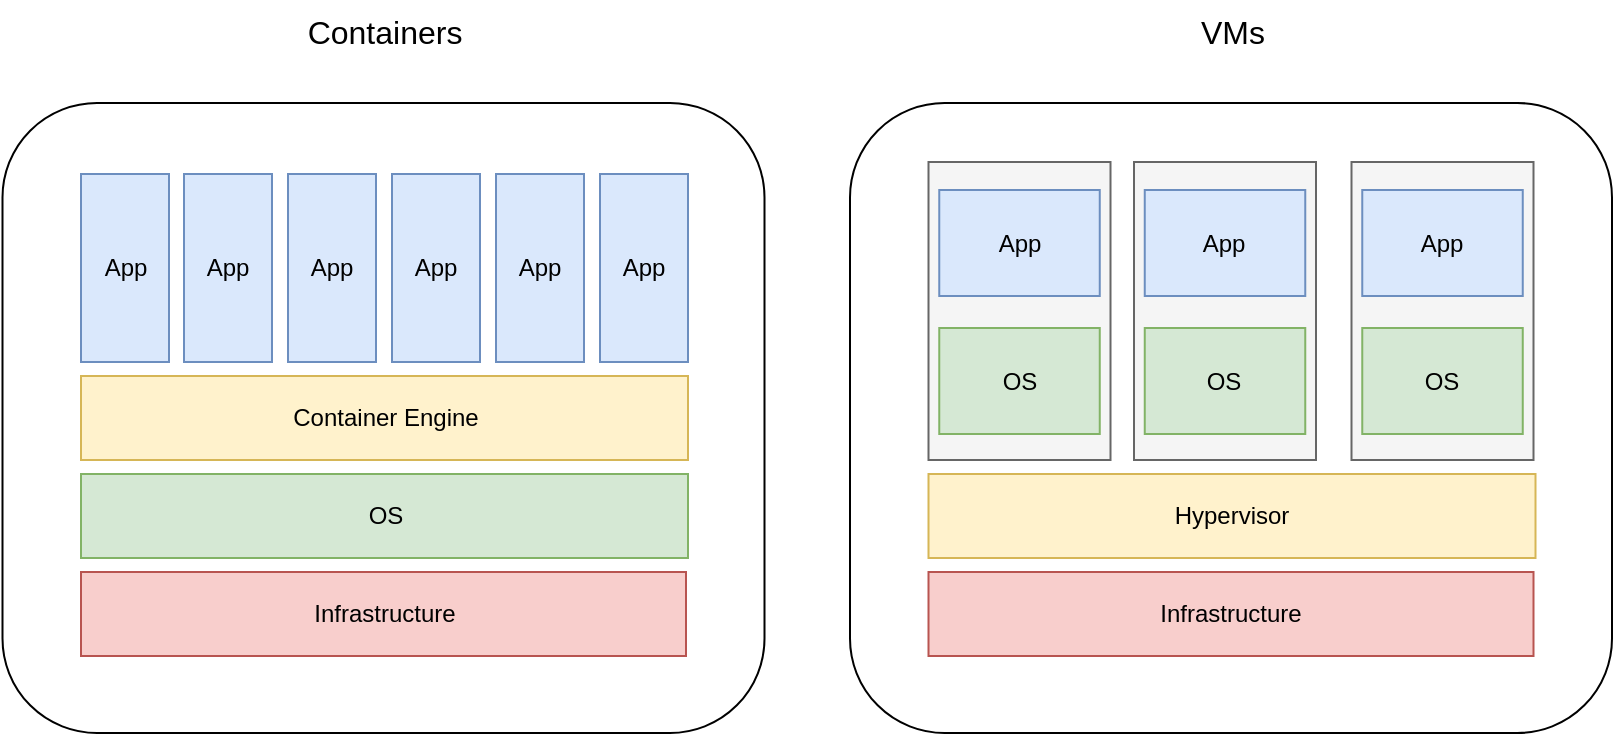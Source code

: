 <mxfile version="24.2.5" type="device">
  <diagram name="Page-1" id="7BvUWZuPWsWkMbR96DVk">
    <mxGraphModel dx="1176" dy="538" grid="0" gridSize="10" guides="1" tooltips="1" connect="1" arrows="1" fold="1" page="0" pageScale="1" pageWidth="827" pageHeight="1169" math="0" shadow="0">
      <root>
        <mxCell id="0" />
        <mxCell id="1" parent="0" />
        <mxCell id="TN_LGipy3TNeUTnxsJDC-1" value="" style="rounded=1;whiteSpace=wrap;html=1;" vertex="1" parent="1">
          <mxGeometry x="-70.75" y="100.5" width="381" height="315" as="geometry" />
        </mxCell>
        <mxCell id="TN_LGipy3TNeUTnxsJDC-2" value="Infrastructure" style="rounded=0;whiteSpace=wrap;html=1;fillColor=#f8cecc;strokeColor=#b85450;" vertex="1" parent="1">
          <mxGeometry x="-31.5" y="335" width="302.5" height="42" as="geometry" />
        </mxCell>
        <mxCell id="TN_LGipy3TNeUTnxsJDC-3" value="OS" style="rounded=0;whiteSpace=wrap;html=1;fillColor=#d5e8d4;strokeColor=#82b366;" vertex="1" parent="1">
          <mxGeometry x="-31.5" y="286" width="303.5" height="42" as="geometry" />
        </mxCell>
        <mxCell id="TN_LGipy3TNeUTnxsJDC-4" value="Container Engine" style="rounded=0;whiteSpace=wrap;html=1;fillColor=#fff2cc;strokeColor=#d6b656;" vertex="1" parent="1">
          <mxGeometry x="-31.5" y="237" width="303.5" height="42" as="geometry" />
        </mxCell>
        <mxCell id="TN_LGipy3TNeUTnxsJDC-5" value="App" style="rounded=0;whiteSpace=wrap;html=1;direction=west;fillColor=#dae8fc;strokeColor=#6c8ebf;" vertex="1" parent="1">
          <mxGeometry x="-31.5" y="136" width="44" height="94" as="geometry" />
        </mxCell>
        <mxCell id="TN_LGipy3TNeUTnxsJDC-6" value="App" style="rounded=0;whiteSpace=wrap;html=1;direction=west;fillColor=#dae8fc;strokeColor=#6c8ebf;" vertex="1" parent="1">
          <mxGeometry x="20" y="136" width="44" height="94" as="geometry" />
        </mxCell>
        <mxCell id="TN_LGipy3TNeUTnxsJDC-7" value="App" style="rounded=0;whiteSpace=wrap;html=1;direction=west;fillColor=#dae8fc;strokeColor=#6c8ebf;" vertex="1" parent="1">
          <mxGeometry x="72" y="136" width="44" height="94" as="geometry" />
        </mxCell>
        <mxCell id="TN_LGipy3TNeUTnxsJDC-8" value="App" style="rounded=0;whiteSpace=wrap;html=1;direction=west;fillColor=#dae8fc;strokeColor=#6c8ebf;" vertex="1" parent="1">
          <mxGeometry x="124" y="136" width="44" height="94" as="geometry" />
        </mxCell>
        <mxCell id="TN_LGipy3TNeUTnxsJDC-9" value="App" style="rounded=0;whiteSpace=wrap;html=1;direction=west;fillColor=#dae8fc;strokeColor=#6c8ebf;" vertex="1" parent="1">
          <mxGeometry x="176" y="136" width="44" height="94" as="geometry" />
        </mxCell>
        <mxCell id="TN_LGipy3TNeUTnxsJDC-10" value="App" style="rounded=0;whiteSpace=wrap;html=1;direction=west;fillColor=#dae8fc;strokeColor=#6c8ebf;" vertex="1" parent="1">
          <mxGeometry x="228" y="136" width="44" height="94" as="geometry" />
        </mxCell>
        <mxCell id="TN_LGipy3TNeUTnxsJDC-11" value="" style="rounded=1;whiteSpace=wrap;html=1;" vertex="1" parent="1">
          <mxGeometry x="353" y="100.5" width="381" height="315" as="geometry" />
        </mxCell>
        <mxCell id="TN_LGipy3TNeUTnxsJDC-12" value="Infrastructure" style="rounded=0;whiteSpace=wrap;html=1;fillColor=#f8cecc;strokeColor=#b85450;" vertex="1" parent="1">
          <mxGeometry x="392.25" y="335" width="302.5" height="42" as="geometry" />
        </mxCell>
        <mxCell id="TN_LGipy3TNeUTnxsJDC-13" value="Hypervisor" style="rounded=0;whiteSpace=wrap;html=1;fillColor=#fff2cc;strokeColor=#d6b656;" vertex="1" parent="1">
          <mxGeometry x="392.25" y="286" width="303.5" height="42" as="geometry" />
        </mxCell>
        <mxCell id="TN_LGipy3TNeUTnxsJDC-18" value="" style="rounded=0;whiteSpace=wrap;html=1;direction=west;fillColor=#f5f5f5;fontColor=#333333;strokeColor=#666666;" vertex="1" parent="1">
          <mxGeometry x="603.75" y="130" width="91" height="149" as="geometry" />
        </mxCell>
        <mxCell id="TN_LGipy3TNeUTnxsJDC-25" value="VMs" style="text;html=1;align=center;verticalAlign=middle;resizable=0;points=[];autosize=1;strokeColor=none;fillColor=none;fontSize=16;" vertex="1" parent="1">
          <mxGeometry x="519" y="49" width="50" height="31" as="geometry" />
        </mxCell>
        <mxCell id="TN_LGipy3TNeUTnxsJDC-27" value="Containers" style="text;html=1;align=center;verticalAlign=middle;resizable=0;points=[];autosize=1;strokeColor=none;fillColor=none;fontSize=16;" vertex="1" parent="1">
          <mxGeometry x="72.75" y="49" width="95" height="31" as="geometry" />
        </mxCell>
        <mxCell id="TN_LGipy3TNeUTnxsJDC-28" value="App" style="rounded=0;whiteSpace=wrap;html=1;fillColor=#dae8fc;strokeColor=#6c8ebf;" vertex="1" parent="1">
          <mxGeometry x="609.13" y="144" width="80.25" height="53" as="geometry" />
        </mxCell>
        <mxCell id="TN_LGipy3TNeUTnxsJDC-29" value="OS" style="rounded=0;whiteSpace=wrap;html=1;fillColor=#d5e8d4;strokeColor=#82b366;" vertex="1" parent="1">
          <mxGeometry x="609.13" y="213" width="80.25" height="53" as="geometry" />
        </mxCell>
        <mxCell id="TN_LGipy3TNeUTnxsJDC-30" value="" style="rounded=0;whiteSpace=wrap;html=1;direction=west;fillColor=#f5f5f5;fontColor=#333333;strokeColor=#666666;" vertex="1" parent="1">
          <mxGeometry x="495" y="130" width="91" height="149" as="geometry" />
        </mxCell>
        <mxCell id="TN_LGipy3TNeUTnxsJDC-31" value="App" style="rounded=0;whiteSpace=wrap;html=1;fillColor=#dae8fc;strokeColor=#6c8ebf;" vertex="1" parent="1">
          <mxGeometry x="500.38" y="144" width="80.25" height="53" as="geometry" />
        </mxCell>
        <mxCell id="TN_LGipy3TNeUTnxsJDC-32" value="OS" style="rounded=0;whiteSpace=wrap;html=1;fillColor=#d5e8d4;strokeColor=#82b366;" vertex="1" parent="1">
          <mxGeometry x="500.38" y="213" width="80.25" height="53" as="geometry" />
        </mxCell>
        <mxCell id="TN_LGipy3TNeUTnxsJDC-33" value="" style="rounded=0;whiteSpace=wrap;html=1;direction=west;fillColor=#f5f5f5;fontColor=#333333;strokeColor=#666666;" vertex="1" parent="1">
          <mxGeometry x="392.25" y="130" width="91" height="149" as="geometry" />
        </mxCell>
        <mxCell id="TN_LGipy3TNeUTnxsJDC-34" value="App" style="rounded=0;whiteSpace=wrap;html=1;fillColor=#dae8fc;strokeColor=#6c8ebf;" vertex="1" parent="1">
          <mxGeometry x="397.63" y="144" width="80.25" height="53" as="geometry" />
        </mxCell>
        <mxCell id="TN_LGipy3TNeUTnxsJDC-35" value="OS" style="rounded=0;whiteSpace=wrap;html=1;fillColor=#d5e8d4;strokeColor=#82b366;" vertex="1" parent="1">
          <mxGeometry x="397.63" y="213" width="80.25" height="53" as="geometry" />
        </mxCell>
      </root>
    </mxGraphModel>
  </diagram>
</mxfile>
